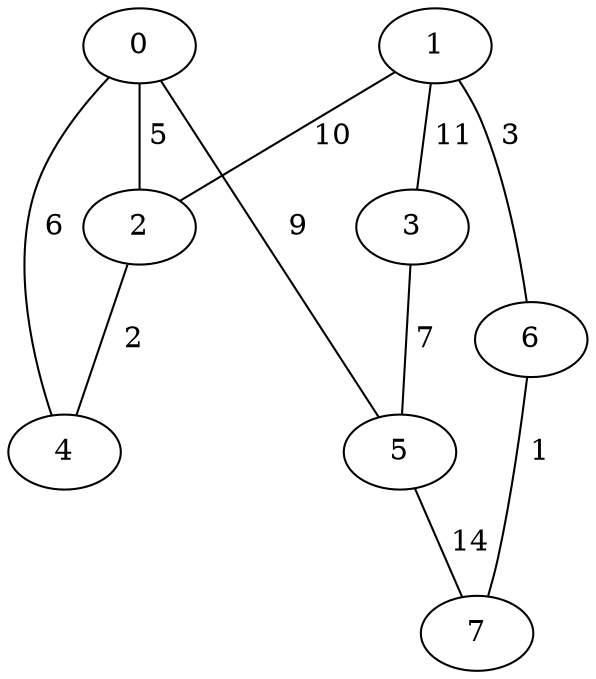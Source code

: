 graph G{
0 -- 2 [label=" 5"];
0 -- 4 [label=" 6"];
0 -- 5 [label=" 9"];
1 -- 2 [label=" 10"];
1 -- 3 [label=" 11"];
1 -- 6 [label=" 3"];
2 -- 4 [label=" 2"];
3 -- 5 [label=" 7"];
5 -- 7 [label=" 14"];
6 -- 7 [label=" 1"];
}